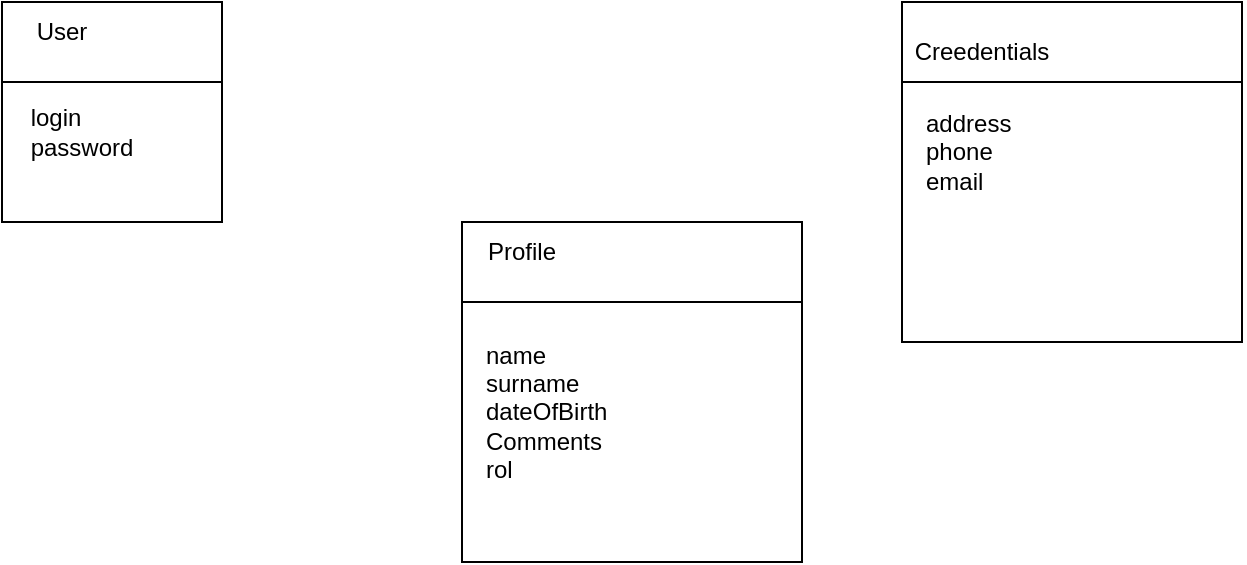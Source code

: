 <mxfile version="19.0.2" type="device"><diagram id="F_UM8a4Lscvy_VR7u-8J" name="Page-1"><mxGraphModel dx="1038" dy="547" grid="1" gridSize="10" guides="1" tooltips="1" connect="1" arrows="1" fold="1" page="1" pageScale="1" pageWidth="827" pageHeight="1169" math="0" shadow="0"><root><mxCell id="0"/><mxCell id="1" parent="0"/><mxCell id="8kRCLRfQGQBcKp1DIthA-1" value="" style="whiteSpace=wrap;html=1;aspect=fixed;" vertex="1" parent="1"><mxGeometry x="90" y="60" width="110" height="110" as="geometry"/></mxCell><mxCell id="8kRCLRfQGQBcKp1DIthA-3" value="" style="whiteSpace=wrap;html=1;aspect=fixed;" vertex="1" parent="1"><mxGeometry x="540" y="60" width="170" height="170" as="geometry"/></mxCell><mxCell id="8kRCLRfQGQBcKp1DIthA-4" value="" style="whiteSpace=wrap;html=1;aspect=fixed;" vertex="1" parent="1"><mxGeometry x="320" y="170" width="170" height="170" as="geometry"/></mxCell><mxCell id="8kRCLRfQGQBcKp1DIthA-5" value="" style="endArrow=none;html=1;rounded=0;" edge="1" parent="1"><mxGeometry width="50" height="50" relative="1" as="geometry"><mxPoint x="320" y="210" as="sourcePoint"/><mxPoint x="490" y="210" as="targetPoint"/><Array as="points"><mxPoint x="490" y="210"/></Array></mxGeometry></mxCell><mxCell id="8kRCLRfQGQBcKp1DIthA-6" value="" style="endArrow=none;html=1;rounded=0;" edge="1" parent="1"><mxGeometry width="50" height="50" relative="1" as="geometry"><mxPoint x="540" y="100" as="sourcePoint"/><mxPoint x="710" y="100" as="targetPoint"/><Array as="points"><mxPoint x="710" y="100"/></Array></mxGeometry></mxCell><mxCell id="8kRCLRfQGQBcKp1DIthA-7" value="User" style="text;html=1;strokeColor=none;fillColor=none;align=center;verticalAlign=middle;whiteSpace=wrap;rounded=0;" vertex="1" parent="1"><mxGeometry x="90" y="60" width="60" height="30" as="geometry"/></mxCell><mxCell id="8kRCLRfQGQBcKp1DIthA-8" value="&lt;div style=&quot;text-align: left;&quot;&gt;&lt;span style=&quot;background-color: initial;&quot;&gt;login&lt;/span&gt;&lt;/div&gt;password" style="text;html=1;strokeColor=none;fillColor=none;align=center;verticalAlign=middle;whiteSpace=wrap;rounded=0;" vertex="1" parent="1"><mxGeometry x="100" y="110" width="60" height="30" as="geometry"/></mxCell><mxCell id="8kRCLRfQGQBcKp1DIthA-9" value="" style="endArrow=none;html=1;rounded=0;" edge="1" parent="1" target="8kRCLRfQGQBcKp1DIthA-1"><mxGeometry width="50" height="50" relative="1" as="geometry"><mxPoint x="90" y="100" as="sourcePoint"/><mxPoint x="140" y="50" as="targetPoint"/><Array as="points"><mxPoint x="200" y="100"/></Array></mxGeometry></mxCell><mxCell id="8kRCLRfQGQBcKp1DIthA-11" value="Profile" style="text;html=1;strokeColor=none;fillColor=none;align=center;verticalAlign=middle;whiteSpace=wrap;rounded=0;" vertex="1" parent="1"><mxGeometry x="320" y="170" width="60" height="30" as="geometry"/></mxCell><mxCell id="8kRCLRfQGQBcKp1DIthA-12" value="name&lt;br&gt;surname&lt;br&gt;dateOfBirth&lt;br&gt;Comments&lt;br&gt;rol" style="text;html=1;strokeColor=none;fillColor=none;align=left;verticalAlign=middle;whiteSpace=wrap;rounded=0;" vertex="1" parent="1"><mxGeometry x="330" y="240" width="80" height="50" as="geometry"/></mxCell><mxCell id="8kRCLRfQGQBcKp1DIthA-13" value="Creedentials" style="text;html=1;strokeColor=none;fillColor=none;align=center;verticalAlign=middle;whiteSpace=wrap;rounded=0;" vertex="1" parent="1"><mxGeometry x="550" y="70" width="60" height="30" as="geometry"/></mxCell><mxCell id="8kRCLRfQGQBcKp1DIthA-15" value="address&lt;br&gt;phone&lt;br&gt;&lt;div style=&quot;&quot;&gt;&lt;span style=&quot;background-color: initial;&quot;&gt;email&lt;/span&gt;&lt;/div&gt;" style="text;html=1;strokeColor=none;fillColor=none;align=left;verticalAlign=middle;whiteSpace=wrap;rounded=0;" vertex="1" parent="1"><mxGeometry x="550" y="120" width="60" height="30" as="geometry"/></mxCell></root></mxGraphModel></diagram></mxfile>